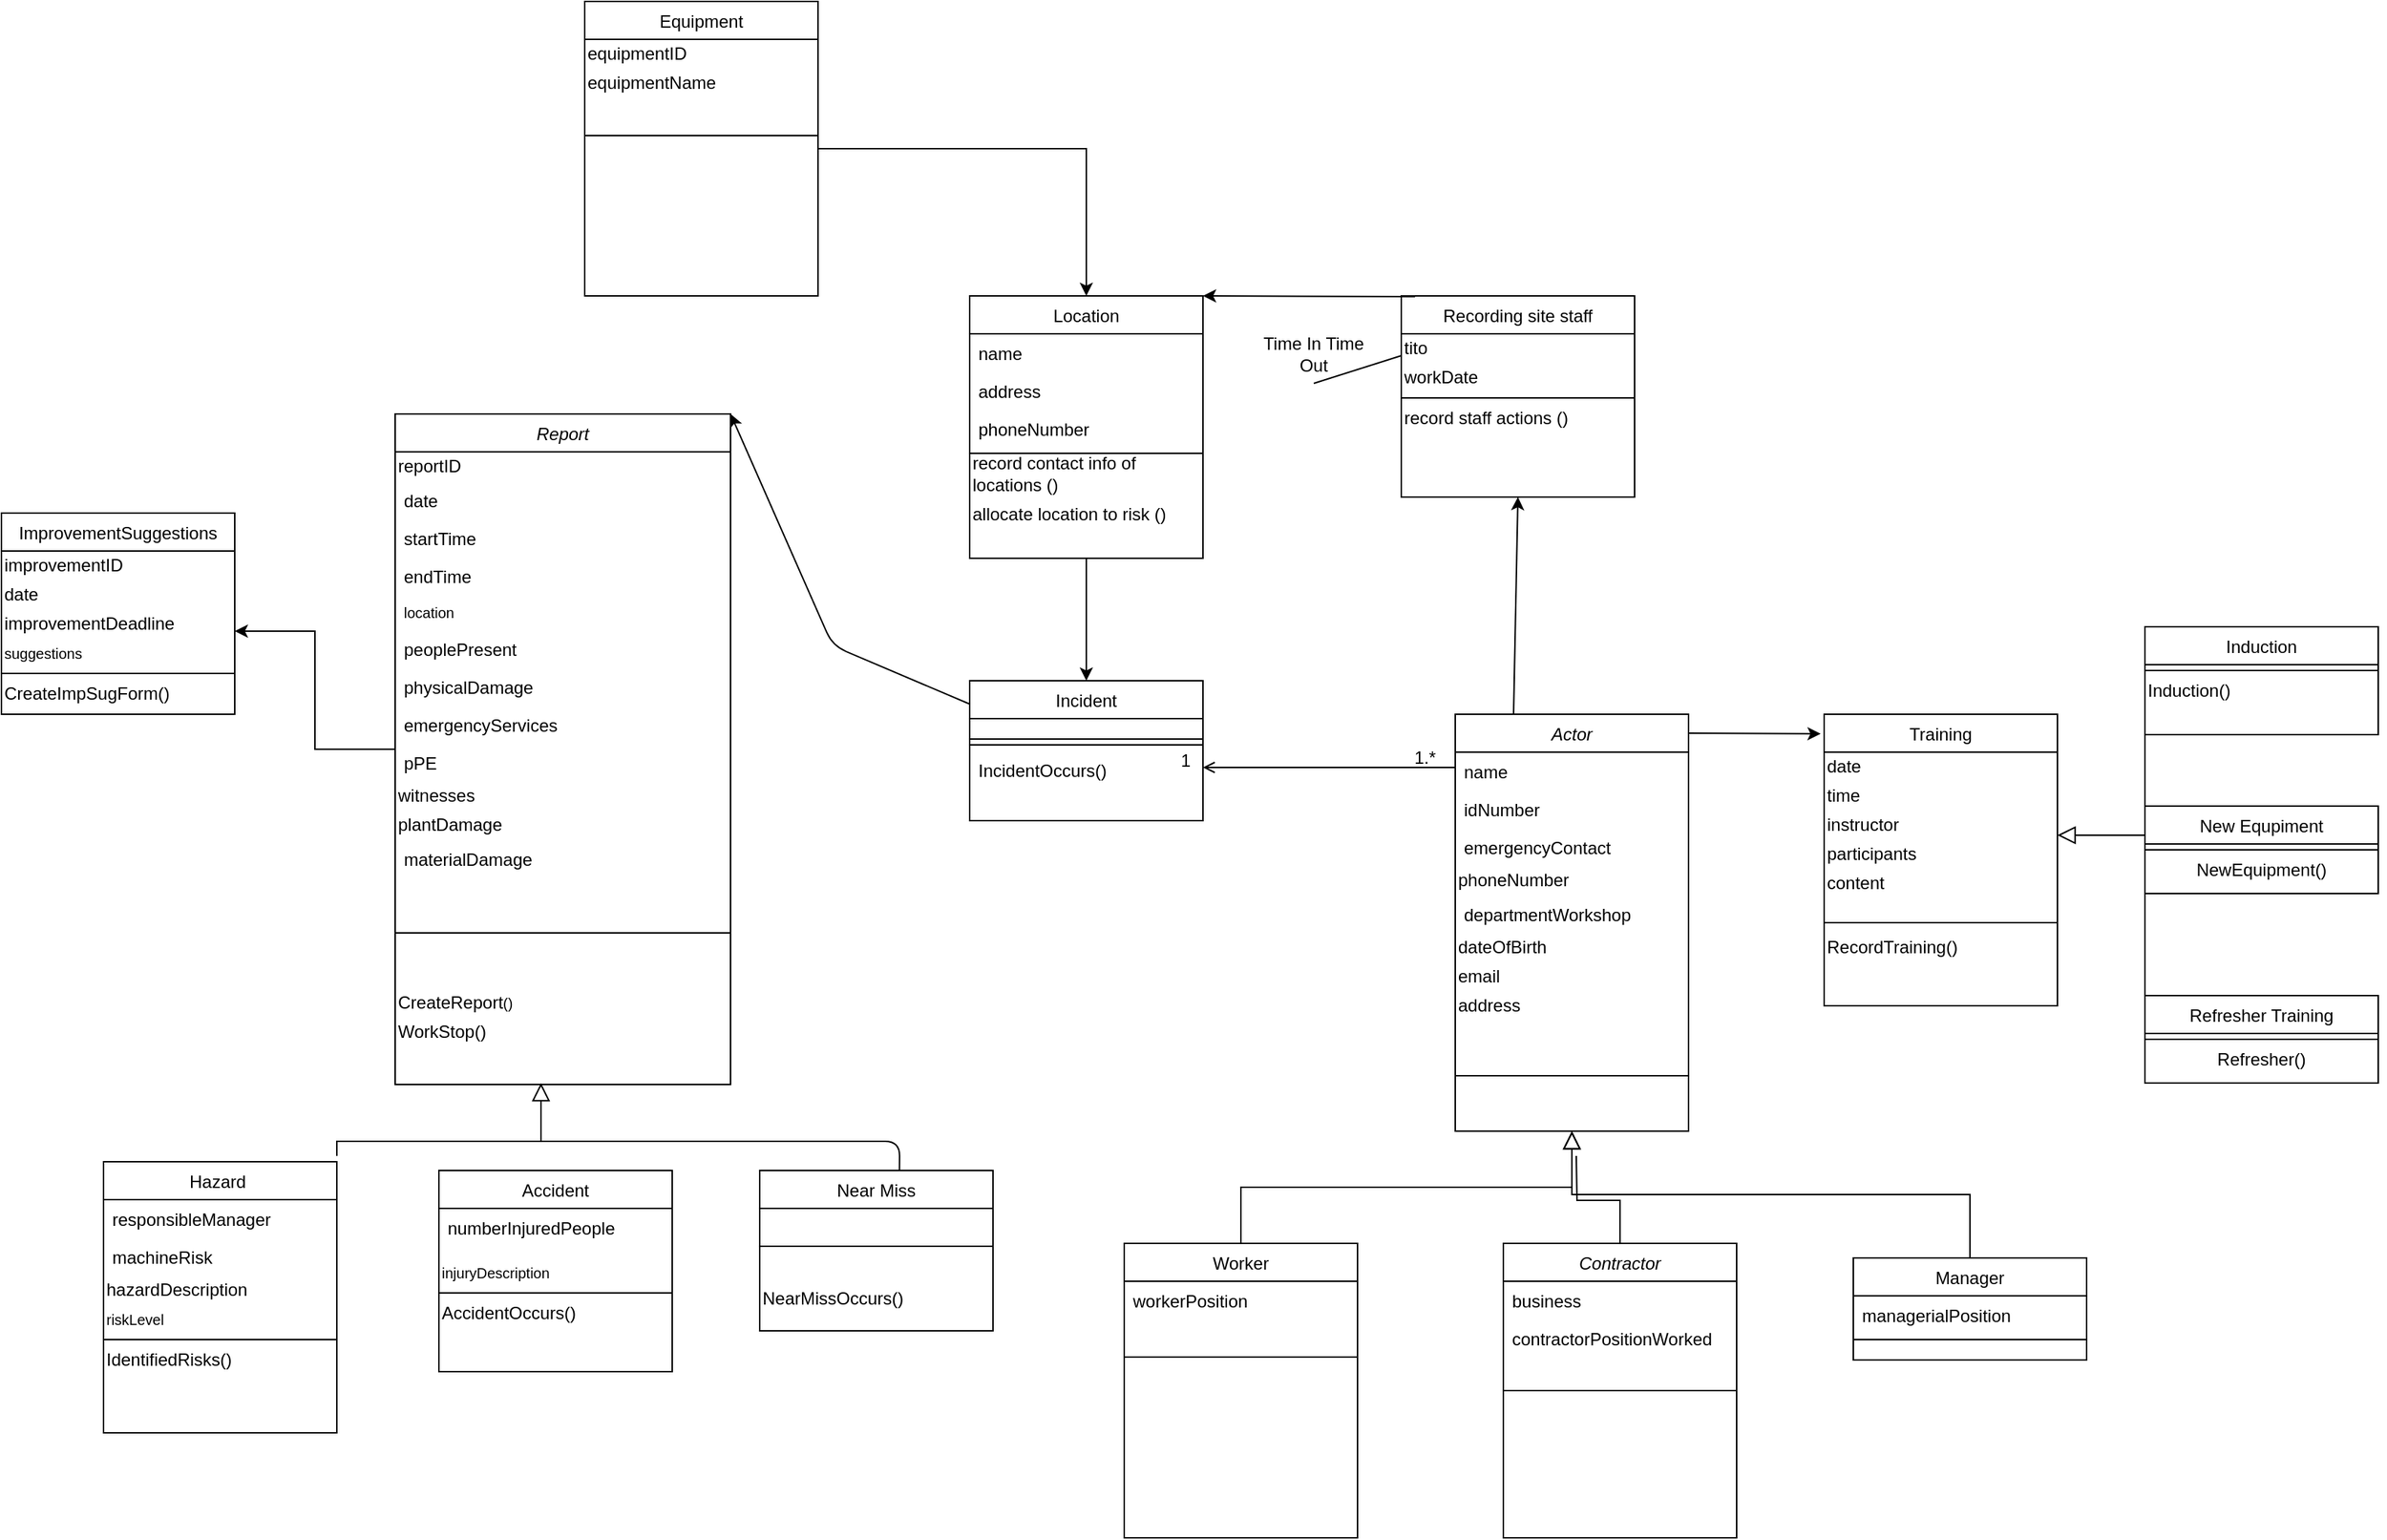 <mxfile version="13.8.8" type="github"><diagram id="C5RBs43oDa-KdzZeNtuy" name="Page-1"><mxGraphModel dx="2500" dy="2100" grid="1" gridSize="10" guides="1" tooltips="1" connect="1" arrows="1" fold="1" page="1" pageScale="1" pageWidth="827" pageHeight="1169" math="0" shadow="0"><root><mxCell id="WIyWlLk6GJQsqaUBKTNV-0"/><mxCell id="WIyWlLk6GJQsqaUBKTNV-1" parent="WIyWlLk6GJQsqaUBKTNV-0"/><mxCell id="zkfFHV4jXpPFQw0GAbJ--0" value="Actor" style="swimlane;fontStyle=2;align=center;verticalAlign=top;childLayout=stackLayout;horizontal=1;startSize=26;horizontalStack=0;resizeParent=1;resizeLast=0;collapsible=1;marginBottom=0;rounded=0;shadow=0;strokeWidth=1;" parent="WIyWlLk6GJQsqaUBKTNV-1" vertex="1"><mxGeometry x="667" y="-13" width="160" height="286" as="geometry"><mxRectangle x="230" y="140" width="160" height="26" as="alternateBounds"/></mxGeometry></mxCell><mxCell id="zkfFHV4jXpPFQw0GAbJ--1" value="name" style="text;align=left;verticalAlign=top;spacingLeft=4;spacingRight=4;overflow=hidden;rotatable=0;points=[[0,0.5],[1,0.5]];portConstraint=eastwest;" parent="zkfFHV4jXpPFQw0GAbJ--0" vertex="1"><mxGeometry y="26" width="160" height="26" as="geometry"/></mxCell><mxCell id="zkfFHV4jXpPFQw0GAbJ--2" value="idNumber" style="text;align=left;verticalAlign=top;spacingLeft=4;spacingRight=4;overflow=hidden;rotatable=0;points=[[0,0.5],[1,0.5]];portConstraint=eastwest;rounded=0;shadow=0;html=0;" parent="zkfFHV4jXpPFQw0GAbJ--0" vertex="1"><mxGeometry y="52" width="160" height="26" as="geometry"/></mxCell><mxCell id="zkfFHV4jXpPFQw0GAbJ--3" value="emergencyContact" style="text;align=left;verticalAlign=top;spacingLeft=4;spacingRight=4;overflow=hidden;rotatable=0;points=[[0,0.5],[1,0.5]];portConstraint=eastwest;rounded=0;shadow=0;html=0;" parent="zkfFHV4jXpPFQw0GAbJ--0" vertex="1"><mxGeometry y="78" width="160" height="26" as="geometry"/></mxCell><mxCell id="o4BtGCbb1dkf0vjkmayg-10" value="phoneNumber" style="text;html=1;strokeColor=none;fillColor=none;align=left;verticalAlign=middle;whiteSpace=wrap;rounded=0;" parent="zkfFHV4jXpPFQw0GAbJ--0" vertex="1"><mxGeometry y="104" width="160" height="20" as="geometry"/></mxCell><mxCell id="zkfFHV4jXpPFQw0GAbJ--8" value="departmentWorkshop" style="text;align=left;verticalAlign=top;spacingLeft=4;spacingRight=4;overflow=hidden;rotatable=0;points=[[0,0.5],[1,0.5]];portConstraint=eastwest;rounded=0;shadow=0;html=0;" parent="zkfFHV4jXpPFQw0GAbJ--0" vertex="1"><mxGeometry y="124" width="160" height="26" as="geometry"/></mxCell><mxCell id="Xv4rEWT_aIQKNeVvX3Yv-114" value="dateOfBirth" style="text;html=1;strokeColor=none;fillColor=none;align=left;verticalAlign=middle;whiteSpace=wrap;rounded=0;fontSize=12;" parent="zkfFHV4jXpPFQw0GAbJ--0" vertex="1"><mxGeometry y="150" width="160" height="20" as="geometry"/></mxCell><mxCell id="Xv4rEWT_aIQKNeVvX3Yv-115" value="email" style="text;html=1;strokeColor=none;fillColor=none;align=left;verticalAlign=middle;whiteSpace=wrap;rounded=0;fontSize=12;" parent="zkfFHV4jXpPFQw0GAbJ--0" vertex="1"><mxGeometry y="170" width="160" height="20" as="geometry"/></mxCell><mxCell id="Xv4rEWT_aIQKNeVvX3Yv-116" value="address" style="text;html=1;strokeColor=none;fillColor=none;align=left;verticalAlign=middle;whiteSpace=wrap;rounded=0;fontSize=12;" parent="zkfFHV4jXpPFQw0GAbJ--0" vertex="1"><mxGeometry y="190" width="160" height="20" as="geometry"/></mxCell><mxCell id="zkfFHV4jXpPFQw0GAbJ--4" value="" style="line;html=1;strokeWidth=1;align=left;verticalAlign=middle;spacingTop=-1;spacingLeft=3;spacingRight=3;rotatable=0;labelPosition=right;points=[];portConstraint=eastwest;" parent="zkfFHV4jXpPFQw0GAbJ--0" vertex="1"><mxGeometry y="210" width="160" height="76" as="geometry"/></mxCell><mxCell id="zkfFHV4jXpPFQw0GAbJ--12" value="" style="endArrow=block;endSize=10;endFill=0;shadow=0;strokeWidth=1;rounded=0;edgeStyle=elbowEdgeStyle;elbow=vertical;" parent="WIyWlLk6GJQsqaUBKTNV-1" source="zkfFHV4jXpPFQw0GAbJ--6" target="zkfFHV4jXpPFQw0GAbJ--0" edge="1"><mxGeometry width="160" relative="1" as="geometry"><mxPoint x="200" y="203" as="sourcePoint"/><mxPoint x="200" y="203" as="targetPoint"/></mxGeometry></mxCell><mxCell id="zkfFHV4jXpPFQw0GAbJ--13" value="Manager" style="swimlane;fontStyle=0;align=center;verticalAlign=top;childLayout=stackLayout;horizontal=1;startSize=26;horizontalStack=0;resizeParent=1;resizeLast=0;collapsible=1;marginBottom=0;rounded=0;shadow=0;strokeWidth=1;" parent="WIyWlLk6GJQsqaUBKTNV-1" vertex="1"><mxGeometry x="940" y="360" width="160" height="70" as="geometry"><mxRectangle x="340" y="380" width="170" height="26" as="alternateBounds"/></mxGeometry></mxCell><mxCell id="zkfFHV4jXpPFQw0GAbJ--14" value="managerialPosition" style="text;align=left;verticalAlign=top;spacingLeft=4;spacingRight=4;overflow=hidden;rotatable=0;points=[[0,0.5],[1,0.5]];portConstraint=eastwest;" parent="zkfFHV4jXpPFQw0GAbJ--13" vertex="1"><mxGeometry y="26" width="160" height="26" as="geometry"/></mxCell><mxCell id="zkfFHV4jXpPFQw0GAbJ--15" value="" style="line;html=1;strokeWidth=1;align=left;verticalAlign=middle;spacingTop=-1;spacingLeft=3;spacingRight=3;rotatable=0;labelPosition=right;points=[];portConstraint=eastwest;" parent="zkfFHV4jXpPFQw0GAbJ--13" vertex="1"><mxGeometry y="52" width="160" height="8" as="geometry"/></mxCell><mxCell id="zkfFHV4jXpPFQw0GAbJ--16" value="" style="endArrow=block;endSize=10;endFill=0;shadow=0;strokeWidth=1;rounded=0;edgeStyle=elbowEdgeStyle;elbow=vertical;" parent="WIyWlLk6GJQsqaUBKTNV-1" source="zkfFHV4jXpPFQw0GAbJ--13" target="zkfFHV4jXpPFQw0GAbJ--0" edge="1"><mxGeometry width="160" relative="1" as="geometry"><mxPoint x="210" y="373" as="sourcePoint"/><mxPoint x="310" y="271" as="targetPoint"/></mxGeometry></mxCell><mxCell id="zkfFHV4jXpPFQw0GAbJ--26" value="" style="endArrow=open;shadow=0;strokeWidth=1;rounded=0;endFill=1;edgeStyle=elbowEdgeStyle;elbow=vertical;" parent="WIyWlLk6GJQsqaUBKTNV-1" source="zkfFHV4jXpPFQw0GAbJ--0" target="zkfFHV4jXpPFQw0GAbJ--17" edge="1"><mxGeometry x="0.5" y="41" relative="1" as="geometry"><mxPoint x="380" y="192" as="sourcePoint"/><mxPoint x="540" y="192" as="targetPoint"/><mxPoint x="-40" y="32" as="offset"/></mxGeometry></mxCell><mxCell id="zkfFHV4jXpPFQw0GAbJ--27" value="1.*" style="resizable=0;align=left;verticalAlign=bottom;labelBackgroundColor=none;fontSize=12;" parent="zkfFHV4jXpPFQw0GAbJ--26" connectable="0" vertex="1"><mxGeometry x="-1" relative="1" as="geometry"><mxPoint x="-30" y="2" as="offset"/></mxGeometry></mxCell><mxCell id="zkfFHV4jXpPFQw0GAbJ--28" value="1" style="resizable=0;align=right;verticalAlign=bottom;labelBackgroundColor=none;fontSize=12;" parent="zkfFHV4jXpPFQw0GAbJ--26" connectable="0" vertex="1"><mxGeometry x="1" relative="1" as="geometry"><mxPoint x="-7" y="4" as="offset"/></mxGeometry></mxCell><mxCell id="o4BtGCbb1dkf0vjkmayg-7" style="edgeStyle=orthogonalEdgeStyle;rounded=0;orthogonalLoop=1;jettySize=auto;html=1;endArrow=none;endFill=0;" parent="WIyWlLk6GJQsqaUBKTNV-1" source="o4BtGCbb1dkf0vjkmayg-0" edge="1"><mxGeometry relative="1" as="geometry"><mxPoint x="750" y="290" as="targetPoint"/></mxGeometry></mxCell><mxCell id="o4BtGCbb1dkf0vjkmayg-0" value="Contractor" style="swimlane;fontStyle=2;align=center;verticalAlign=top;childLayout=stackLayout;horizontal=1;startSize=26;horizontalStack=0;resizeParent=1;resizeLast=0;collapsible=1;marginBottom=0;rounded=0;shadow=0;strokeWidth=1;" parent="WIyWlLk6GJQsqaUBKTNV-1" vertex="1"><mxGeometry x="700" y="350" width="160" height="202" as="geometry"><mxRectangle x="230" y="140" width="160" height="26" as="alternateBounds"/></mxGeometry></mxCell><mxCell id="o4BtGCbb1dkf0vjkmayg-3" value="business" style="text;align=left;verticalAlign=top;spacingLeft=4;spacingRight=4;overflow=hidden;rotatable=0;points=[[0,0.5],[1,0.5]];portConstraint=eastwest;rounded=0;shadow=0;html=0;" parent="o4BtGCbb1dkf0vjkmayg-0" vertex="1"><mxGeometry y="26" width="160" height="26" as="geometry"/></mxCell><mxCell id="o4BtGCbb1dkf0vjkmayg-9" value="contractorPositionWorked" style="text;align=left;verticalAlign=top;spacingLeft=4;spacingRight=4;overflow=hidden;rotatable=0;points=[[0,0.5],[1,0.5]];portConstraint=eastwest;rounded=0;shadow=0;html=0;" parent="o4BtGCbb1dkf0vjkmayg-0" vertex="1"><mxGeometry y="52" width="160" height="26" as="geometry"/></mxCell><mxCell id="o4BtGCbb1dkf0vjkmayg-4" value="" style="line;html=1;strokeWidth=1;align=left;verticalAlign=middle;spacingTop=-1;spacingLeft=3;spacingRight=3;rotatable=0;labelPosition=right;points=[];portConstraint=eastwest;" parent="o4BtGCbb1dkf0vjkmayg-0" vertex="1"><mxGeometry y="78" width="160" height="46" as="geometry"/></mxCell><mxCell id="zkfFHV4jXpPFQw0GAbJ--17" value="Incident" style="swimlane;fontStyle=0;align=center;verticalAlign=top;childLayout=stackLayout;horizontal=1;startSize=26;horizontalStack=0;resizeParent=1;resizeLast=0;collapsible=1;marginBottom=0;rounded=0;shadow=0;strokeWidth=1;" parent="WIyWlLk6GJQsqaUBKTNV-1" vertex="1"><mxGeometry x="334" y="-36" width="160" height="96" as="geometry"><mxRectangle x="550" y="140" width="160" height="26" as="alternateBounds"/></mxGeometry></mxCell><mxCell id="Xv4rEWT_aIQKNeVvX3Yv-99" value="" style="rounded=0;whiteSpace=wrap;html=1;fontSize=10;align=left;" parent="zkfFHV4jXpPFQw0GAbJ--17" vertex="1"><mxGeometry y="26" width="160" height="14" as="geometry"/></mxCell><mxCell id="zkfFHV4jXpPFQw0GAbJ--23" value="" style="line;html=1;strokeWidth=1;align=left;verticalAlign=middle;spacingTop=-1;spacingLeft=3;spacingRight=3;rotatable=0;labelPosition=right;points=[];portConstraint=eastwest;" parent="zkfFHV4jXpPFQw0GAbJ--17" vertex="1"><mxGeometry y="40" width="160" height="8" as="geometry"/></mxCell><mxCell id="zkfFHV4jXpPFQw0GAbJ--24" value="IncidentOccurs()" style="text;align=left;verticalAlign=top;spacingLeft=4;spacingRight=4;overflow=hidden;rotatable=0;points=[[0,0.5],[1,0.5]];portConstraint=eastwest;" parent="zkfFHV4jXpPFQw0GAbJ--17" vertex="1"><mxGeometry y="48" width="160" height="26" as="geometry"/></mxCell><mxCell id="zkfFHV4jXpPFQw0GAbJ--6" value="Worker" style="swimlane;fontStyle=0;align=center;verticalAlign=top;childLayout=stackLayout;horizontal=1;startSize=26;horizontalStack=0;resizeParent=1;resizeLast=0;collapsible=1;marginBottom=0;rounded=0;shadow=0;strokeWidth=1;" parent="WIyWlLk6GJQsqaUBKTNV-1" vertex="1"><mxGeometry x="440" y="350" width="160" height="202" as="geometry"><mxRectangle x="130" y="380" width="160" height="26" as="alternateBounds"/></mxGeometry></mxCell><mxCell id="zkfFHV4jXpPFQw0GAbJ--7" value="workerPosition" style="text;align=left;verticalAlign=top;spacingLeft=4;spacingRight=4;overflow=hidden;rotatable=0;points=[[0,0.5],[1,0.5]];portConstraint=eastwest;" parent="zkfFHV4jXpPFQw0GAbJ--6" vertex="1"><mxGeometry y="26" width="160" height="26" as="geometry"/></mxCell><mxCell id="zkfFHV4jXpPFQw0GAbJ--9" value="" style="line;html=1;strokeWidth=1;align=left;verticalAlign=middle;spacingTop=-1;spacingLeft=3;spacingRight=3;rotatable=0;labelPosition=right;points=[];portConstraint=eastwest;" parent="zkfFHV4jXpPFQw0GAbJ--6" vertex="1"><mxGeometry y="52" width="160" height="52" as="geometry"/></mxCell><mxCell id="Xv4rEWT_aIQKNeVvX3Yv-111" style="edgeStyle=orthogonalEdgeStyle;rounded=0;orthogonalLoop=1;jettySize=auto;html=1;entryX=1;entryY=0.75;entryDx=0;entryDy=0;startArrow=none;startFill=0;endArrow=classic;endFill=1;fontSize=12;" parent="WIyWlLk6GJQsqaUBKTNV-1" source="RH5T_HtjIXw-kFlEpQSE-16" target="Xv4rEWT_aIQKNeVvX3Yv-104" edge="1"><mxGeometry relative="1" as="geometry"/></mxCell><mxCell id="RH5T_HtjIXw-kFlEpQSE-16" value="Report" style="swimlane;fontStyle=2;align=center;verticalAlign=top;childLayout=stackLayout;horizontal=1;startSize=26;horizontalStack=0;resizeParent=1;resizeLast=0;collapsible=1;marginBottom=0;rounded=0;shadow=0;strokeWidth=1;" parent="WIyWlLk6GJQsqaUBKTNV-1" vertex="1"><mxGeometry x="-60" y="-219" width="230" height="460" as="geometry"><mxRectangle x="230" y="140" width="160" height="26" as="alternateBounds"/></mxGeometry></mxCell><mxCell id="Xv4rEWT_aIQKNeVvX3Yv-87" value="&lt;font style=&quot;font-size: 12px&quot;&gt;reportID&lt;/font&gt;" style="text;html=1;strokeColor=none;fillColor=none;align=left;verticalAlign=middle;whiteSpace=wrap;rounded=0;fontSize=10;" parent="RH5T_HtjIXw-kFlEpQSE-16" vertex="1"><mxGeometry y="26" width="230" height="20" as="geometry"/></mxCell><mxCell id="zkfFHV4jXpPFQw0GAbJ--20" value="date" style="text;align=left;verticalAlign=top;spacingLeft=4;spacingRight=4;overflow=hidden;rotatable=0;points=[[0,0.5],[1,0.5]];portConstraint=eastwest;rounded=0;shadow=0;html=0;" parent="RH5T_HtjIXw-kFlEpQSE-16" vertex="1"><mxGeometry y="46" width="230" height="26" as="geometry"/></mxCell><mxCell id="zkfFHV4jXpPFQw0GAbJ--18" value="startTime" style="text;align=left;verticalAlign=top;spacingLeft=4;spacingRight=4;overflow=hidden;rotatable=0;points=[[0,0.5],[1,0.5]];portConstraint=eastwest;" parent="RH5T_HtjIXw-kFlEpQSE-16" vertex="1"><mxGeometry y="72" width="230" height="26" as="geometry"/></mxCell><mxCell id="zkfFHV4jXpPFQw0GAbJ--19" value="endTime" style="text;align=left;verticalAlign=top;spacingLeft=4;spacingRight=4;overflow=hidden;rotatable=0;points=[[0,0.5],[1,0.5]];portConstraint=eastwest;rounded=0;shadow=0;html=0;" parent="RH5T_HtjIXw-kFlEpQSE-16" vertex="1"><mxGeometry y="98" width="230" height="26" as="geometry"/></mxCell><mxCell id="RH5T_HtjIXw-kFlEpQSE-17" value="location&#xA;&#xA;" style="text;align=left;verticalAlign=top;spacingLeft=4;spacingRight=4;overflow=hidden;rotatable=0;points=[[0,0.5],[1,0.5]];portConstraint=eastwest;fontSize=10;" parent="RH5T_HtjIXw-kFlEpQSE-16" vertex="1"><mxGeometry y="124" width="230" height="24" as="geometry"/></mxCell><mxCell id="RH5T_HtjIXw-kFlEpQSE-26" value="peoplePresent&#xA;" style="text;align=left;verticalAlign=top;spacingLeft=4;spacingRight=4;overflow=hidden;rotatable=0;points=[[0,0.5],[1,0.5]];portConstraint=eastwest;rounded=0;shadow=0;html=0;" parent="RH5T_HtjIXw-kFlEpQSE-16" vertex="1"><mxGeometry y="148" width="230" height="26" as="geometry"/></mxCell><mxCell id="RH5T_HtjIXw-kFlEpQSE-44" value="physicalDamage" style="text;align=left;verticalAlign=top;spacingLeft=4;spacingRight=4;overflow=hidden;rotatable=0;points=[[0,0.5],[1,0.5]];portConstraint=eastwest;rounded=0;shadow=0;html=0;" parent="RH5T_HtjIXw-kFlEpQSE-16" vertex="1"><mxGeometry y="174" width="230" height="26" as="geometry"/></mxCell><mxCell id="zkfFHV4jXpPFQw0GAbJ--21" value="emergencyServices" style="text;align=left;verticalAlign=top;spacingLeft=4;spacingRight=4;overflow=hidden;rotatable=0;points=[[0,0.5],[1,0.5]];portConstraint=eastwest;rounded=0;shadow=0;html=0;" parent="RH5T_HtjIXw-kFlEpQSE-16" vertex="1"><mxGeometry y="200" width="230" height="26" as="geometry"/></mxCell><mxCell id="RH5T_HtjIXw-kFlEpQSE-27" value="pPE" style="text;align=left;verticalAlign=top;spacingLeft=4;spacingRight=4;overflow=hidden;rotatable=0;points=[[0,0.5],[1,0.5]];portConstraint=eastwest;rounded=0;shadow=0;html=0;" parent="RH5T_HtjIXw-kFlEpQSE-16" vertex="1"><mxGeometry y="226" width="230" height="26" as="geometry"/></mxCell><mxCell id="Xv4rEWT_aIQKNeVvX3Yv-101" value="&lt;font style=&quot;font-size: 12px&quot;&gt;witnesses&lt;/font&gt;" style="text;html=1;strokeColor=none;fillColor=none;align=left;verticalAlign=middle;whiteSpace=wrap;rounded=0;fontSize=10;" parent="RH5T_HtjIXw-kFlEpQSE-16" vertex="1"><mxGeometry y="252" width="230" height="20" as="geometry"/></mxCell><mxCell id="Xv4rEWT_aIQKNeVvX3Yv-109" value="&lt;font style=&quot;font-size: 12px&quot;&gt;plantDamage&lt;/font&gt;" style="text;html=1;strokeColor=none;fillColor=none;align=left;verticalAlign=middle;whiteSpace=wrap;rounded=0;fontSize=10;" parent="RH5T_HtjIXw-kFlEpQSE-16" vertex="1"><mxGeometry y="272" width="230" height="20" as="geometry"/></mxCell><mxCell id="RH5T_HtjIXw-kFlEpQSE-45" value="materialDamage" style="text;align=left;verticalAlign=top;spacingLeft=4;spacingRight=4;overflow=hidden;rotatable=0;points=[[0,0.5],[1,0.5]];portConstraint=eastwest;rounded=0;shadow=0;html=0;" parent="RH5T_HtjIXw-kFlEpQSE-16" vertex="1"><mxGeometry y="292" width="230" height="26" as="geometry"/></mxCell><mxCell id="RH5T_HtjIXw-kFlEpQSE-23" value="" style="line;html=1;strokeWidth=1;align=left;verticalAlign=middle;spacingTop=-1;spacingLeft=3;spacingRight=3;rotatable=0;labelPosition=right;points=[];portConstraint=eastwest;" parent="RH5T_HtjIXw-kFlEpQSE-16" vertex="1"><mxGeometry y="318" width="230" height="76" as="geometry"/></mxCell><mxCell id="Xv4rEWT_aIQKNeVvX3Yv-88" value="&lt;font style=&quot;font-size: 12px&quot;&gt;CreateReport&lt;/font&gt;()" style="text;html=1;align=left;verticalAlign=middle;resizable=0;points=[];autosize=1;fontSize=10;" parent="RH5T_HtjIXw-kFlEpQSE-16" vertex="1"><mxGeometry y="394" width="230" height="20" as="geometry"/></mxCell><mxCell id="Xv4rEWT_aIQKNeVvX3Yv-110" value="WorkStop()" style="text;html=1;strokeColor=none;fillColor=none;align=left;verticalAlign=middle;whiteSpace=wrap;rounded=0;fontSize=12;" parent="RH5T_HtjIXw-kFlEpQSE-16" vertex="1"><mxGeometry y="414" width="230" height="20" as="geometry"/></mxCell><mxCell id="Xv4rEWT_aIQKNeVvX3Yv-9" value="Hazard " style="swimlane;fontStyle=0;align=center;verticalAlign=top;childLayout=stackLayout;horizontal=1;startSize=26;horizontalStack=0;resizeParent=1;resizeLast=0;collapsible=1;marginBottom=0;rounded=0;shadow=0;strokeWidth=1;" parent="WIyWlLk6GJQsqaUBKTNV-1" vertex="1"><mxGeometry x="-260" y="294" width="160" height="186" as="geometry"><mxRectangle x="130" y="380" width="160" height="26" as="alternateBounds"/></mxGeometry></mxCell><mxCell id="RH5T_HtjIXw-kFlEpQSE-41" value="responsibleManager" style="text;align=left;verticalAlign=top;spacingLeft=4;spacingRight=4;overflow=hidden;rotatable=0;points=[[0,0.5],[1,0.5]];portConstraint=eastwest;rounded=0;shadow=0;html=0;" parent="Xv4rEWT_aIQKNeVvX3Yv-9" vertex="1"><mxGeometry y="26" width="160" height="26" as="geometry"/></mxCell><mxCell id="RH5T_HtjIXw-kFlEpQSE-42" value="machineRisk" style="text;align=left;verticalAlign=top;spacingLeft=4;spacingRight=4;overflow=hidden;rotatable=0;points=[[0,0.5],[1,0.5]];portConstraint=eastwest;rounded=0;shadow=0;html=0;" parent="Xv4rEWT_aIQKNeVvX3Yv-9" vertex="1"><mxGeometry y="52" width="160" height="26" as="geometry"/></mxCell><mxCell id="Xv4rEWT_aIQKNeVvX3Yv-11" value="hazardDescription" style="text;html=1;strokeColor=none;fillColor=none;align=left;verticalAlign=middle;whiteSpace=wrap;rounded=0;" parent="Xv4rEWT_aIQKNeVvX3Yv-9" vertex="1"><mxGeometry y="78" width="160" height="20" as="geometry"/></mxCell><mxCell id="Xv4rEWT_aIQKNeVvX3Yv-96" value="riskLevel" style="text;html=1;strokeColor=none;fillColor=none;align=left;verticalAlign=middle;whiteSpace=wrap;rounded=0;fontSize=10;" parent="Xv4rEWT_aIQKNeVvX3Yv-9" vertex="1"><mxGeometry y="98" width="160" height="20" as="geometry"/></mxCell><mxCell id="Xv4rEWT_aIQKNeVvX3Yv-12" value="" style="line;html=1;strokeWidth=1;align=left;verticalAlign=middle;spacingTop=-1;spacingLeft=3;spacingRight=3;rotatable=0;labelPosition=right;points=[];portConstraint=eastwest;" parent="Xv4rEWT_aIQKNeVvX3Yv-9" vertex="1"><mxGeometry y="118" width="160" height="8" as="geometry"/></mxCell><mxCell id="Xv4rEWT_aIQKNeVvX3Yv-13" value="IdentifiedRisks()" style="text;html=1;strokeColor=none;fillColor=none;align=left;verticalAlign=middle;whiteSpace=wrap;rounded=0;" parent="Xv4rEWT_aIQKNeVvX3Yv-9" vertex="1"><mxGeometry y="126" width="160" height="20" as="geometry"/></mxCell><mxCell id="Xv4rEWT_aIQKNeVvX3Yv-15" value="Location" style="swimlane;fontStyle=0;align=center;verticalAlign=top;childLayout=stackLayout;horizontal=1;startSize=26;horizontalStack=0;resizeParent=1;resizeLast=0;collapsible=1;marginBottom=0;rounded=0;shadow=0;strokeWidth=1;" parent="WIyWlLk6GJQsqaUBKTNV-1" vertex="1"><mxGeometry x="334" y="-300" width="160" height="180" as="geometry"><mxRectangle x="230" y="140" width="160" height="26" as="alternateBounds"/></mxGeometry></mxCell><mxCell id="Xv4rEWT_aIQKNeVvX3Yv-16" value="name" style="text;align=left;verticalAlign=top;spacingLeft=4;spacingRight=4;overflow=hidden;rotatable=0;points=[[0,0.5],[1,0.5]];portConstraint=eastwest;" parent="Xv4rEWT_aIQKNeVvX3Yv-15" vertex="1"><mxGeometry y="26" width="160" height="26" as="geometry"/></mxCell><mxCell id="Xv4rEWT_aIQKNeVvX3Yv-17" value="address" style="text;align=left;verticalAlign=top;spacingLeft=4;spacingRight=4;overflow=hidden;rotatable=0;points=[[0,0.5],[1,0.5]];portConstraint=eastwest;rounded=0;shadow=0;html=0;" parent="Xv4rEWT_aIQKNeVvX3Yv-15" vertex="1"><mxGeometry y="52" width="160" height="26" as="geometry"/></mxCell><mxCell id="Xv4rEWT_aIQKNeVvX3Yv-18" value="phoneNumber" style="text;align=left;verticalAlign=top;spacingLeft=4;spacingRight=4;overflow=hidden;rotatable=0;points=[[0,0.5],[1,0.5]];portConstraint=eastwest;rounded=0;shadow=0;html=0;" parent="Xv4rEWT_aIQKNeVvX3Yv-15" vertex="1"><mxGeometry y="78" width="160" height="26" as="geometry"/></mxCell><mxCell id="Xv4rEWT_aIQKNeVvX3Yv-19" value="" style="line;html=1;strokeWidth=1;align=left;verticalAlign=middle;spacingTop=-1;spacingLeft=3;spacingRight=3;rotatable=0;labelPosition=right;points=[];portConstraint=eastwest;" parent="Xv4rEWT_aIQKNeVvX3Yv-15" vertex="1"><mxGeometry y="104" width="160" height="8" as="geometry"/></mxCell><mxCell id="Xv4rEWT_aIQKNeVvX3Yv-20" value="record contact info of locations ()" style="text;html=1;strokeColor=none;fillColor=none;align=left;verticalAlign=middle;whiteSpace=wrap;rounded=0;" parent="Xv4rEWT_aIQKNeVvX3Yv-15" vertex="1"><mxGeometry y="112" width="160" height="20" as="geometry"/></mxCell><mxCell id="Xv4rEWT_aIQKNeVvX3Yv-21" value="&lt;br&gt;allocate location to risk ()" style="text;html=1;strokeColor=none;fillColor=none;align=left;verticalAlign=middle;whiteSpace=wrap;rounded=0;" parent="Xv4rEWT_aIQKNeVvX3Yv-15" vertex="1"><mxGeometry y="132" width="160" height="20" as="geometry"/></mxCell><mxCell id="Xv4rEWT_aIQKNeVvX3Yv-22" value="Induction" style="swimlane;fontStyle=0;align=center;verticalAlign=top;childLayout=stackLayout;horizontal=1;startSize=26;horizontalStack=0;resizeParent=1;resizeLast=0;collapsible=1;marginBottom=0;rounded=0;shadow=0;strokeWidth=1;" parent="WIyWlLk6GJQsqaUBKTNV-1" vertex="1"><mxGeometry x="1140" y="-73" width="160" height="74" as="geometry"><mxRectangle x="130" y="380" width="160" height="26" as="alternateBounds"/></mxGeometry></mxCell><mxCell id="Xv4rEWT_aIQKNeVvX3Yv-24" value="&lt;br&gt;" style="line;html=1;strokeWidth=1;align=left;verticalAlign=middle;spacingTop=-1;spacingLeft=3;spacingRight=3;rotatable=0;labelPosition=right;points=[];portConstraint=eastwest;" parent="Xv4rEWT_aIQKNeVvX3Yv-22" vertex="1"><mxGeometry y="26" width="160" height="8" as="geometry"/></mxCell><mxCell id="Xv4rEWT_aIQKNeVvX3Yv-23" value="Induction()" style="text;html=1;strokeColor=none;fillColor=none;align=left;verticalAlign=middle;whiteSpace=wrap;rounded=0;" parent="Xv4rEWT_aIQKNeVvX3Yv-22" vertex="1"><mxGeometry y="34" width="160" height="20" as="geometry"/></mxCell><mxCell id="Xv4rEWT_aIQKNeVvX3Yv-25" value="New Equpiment" style="swimlane;fontStyle=0;align=center;verticalAlign=top;childLayout=stackLayout;horizontal=1;startSize=26;horizontalStack=0;resizeParent=1;resizeLast=0;collapsible=1;marginBottom=0;rounded=0;shadow=0;strokeWidth=1;" parent="WIyWlLk6GJQsqaUBKTNV-1" vertex="1"><mxGeometry x="1140" y="50" width="160" height="60" as="geometry"><mxRectangle x="130" y="380" width="160" height="26" as="alternateBounds"/></mxGeometry></mxCell><mxCell id="Xv4rEWT_aIQKNeVvX3Yv-26" value="&lt;br&gt;" style="line;html=1;strokeWidth=1;align=left;verticalAlign=middle;spacingTop=-1;spacingLeft=3;spacingRight=3;rotatable=0;labelPosition=right;points=[];portConstraint=eastwest;" parent="Xv4rEWT_aIQKNeVvX3Yv-25" vertex="1"><mxGeometry y="26" width="160" height="8" as="geometry"/></mxCell><mxCell id="Xv4rEWT_aIQKNeVvX3Yv-81" value="" style="endArrow=none;html=1;entryX=0;entryY=0;entryDx=0;entryDy=0;exitX=0;exitY=0.25;exitDx=0;exitDy=0;" parent="Xv4rEWT_aIQKNeVvX3Yv-25" edge="1"><mxGeometry width="50" height="50" relative="1" as="geometry"><mxPoint y="50.0" as="sourcePoint"/><mxPoint y="130.0" as="targetPoint"/></mxGeometry></mxCell><mxCell id="PoakzIzALo_zgzZxOoVs-1" value="NewEquipment()" style="text;html=1;strokeColor=none;fillColor=none;align=center;verticalAlign=middle;whiteSpace=wrap;rounded=0;" vertex="1" parent="Xv4rEWT_aIQKNeVvX3Yv-25"><mxGeometry y="34" width="160" height="20" as="geometry"/></mxCell><mxCell id="Xv4rEWT_aIQKNeVvX3Yv-28" value="Refresher Training" style="swimlane;fontStyle=0;align=center;verticalAlign=top;childLayout=stackLayout;horizontal=1;startSize=26;horizontalStack=0;resizeParent=1;resizeLast=0;collapsible=1;marginBottom=0;rounded=0;shadow=0;strokeWidth=1;" parent="WIyWlLk6GJQsqaUBKTNV-1" vertex="1"><mxGeometry x="1140" y="180" width="160" height="60" as="geometry"><mxRectangle x="130" y="380" width="160" height="26" as="alternateBounds"/></mxGeometry></mxCell><mxCell id="Xv4rEWT_aIQKNeVvX3Yv-29" value="&lt;br&gt;" style="line;html=1;strokeWidth=1;align=left;verticalAlign=middle;spacingTop=-1;spacingLeft=3;spacingRight=3;rotatable=0;labelPosition=right;points=[];portConstraint=eastwest;" parent="Xv4rEWT_aIQKNeVvX3Yv-28" vertex="1"><mxGeometry y="26" width="160" height="8" as="geometry"/></mxCell><mxCell id="PoakzIzALo_zgzZxOoVs-2" value="Refresher()" style="text;html=1;strokeColor=none;fillColor=none;align=center;verticalAlign=middle;whiteSpace=wrap;rounded=0;" vertex="1" parent="Xv4rEWT_aIQKNeVvX3Yv-28"><mxGeometry y="34" width="160" height="20" as="geometry"/></mxCell><mxCell id="Xv4rEWT_aIQKNeVvX3Yv-30" value="Training" style="swimlane;fontStyle=0;align=center;verticalAlign=top;childLayout=stackLayout;horizontal=1;startSize=26;horizontalStack=0;resizeParent=1;resizeLast=0;collapsible=1;marginBottom=0;rounded=0;shadow=0;strokeWidth=1;" parent="WIyWlLk6GJQsqaUBKTNV-1" vertex="1"><mxGeometry x="920" y="-13" width="160" height="200" as="geometry"><mxRectangle x="340" y="380" width="170" height="26" as="alternateBounds"/></mxGeometry></mxCell><mxCell id="Xv4rEWT_aIQKNeVvX3Yv-31" value="date" style="text;html=1;strokeColor=none;fillColor=none;align=left;verticalAlign=middle;whiteSpace=wrap;rounded=0;" parent="Xv4rEWT_aIQKNeVvX3Yv-30" vertex="1"><mxGeometry y="26" width="160" height="20" as="geometry"/></mxCell><mxCell id="Xv4rEWT_aIQKNeVvX3Yv-32" value="time" style="text;html=1;strokeColor=none;fillColor=none;align=left;verticalAlign=middle;whiteSpace=wrap;rounded=0;" parent="Xv4rEWT_aIQKNeVvX3Yv-30" vertex="1"><mxGeometry y="46" width="160" height="20" as="geometry"/></mxCell><mxCell id="Xv4rEWT_aIQKNeVvX3Yv-33" value="instructor" style="text;html=1;strokeColor=none;fillColor=none;align=left;verticalAlign=middle;whiteSpace=wrap;rounded=0;" parent="Xv4rEWT_aIQKNeVvX3Yv-30" vertex="1"><mxGeometry y="66" width="160" height="20" as="geometry"/></mxCell><mxCell id="Xv4rEWT_aIQKNeVvX3Yv-34" value="participants" style="text;html=1;strokeColor=none;fillColor=none;align=left;verticalAlign=middle;whiteSpace=wrap;rounded=0;" parent="Xv4rEWT_aIQKNeVvX3Yv-30" vertex="1"><mxGeometry y="86" width="160" height="20" as="geometry"/></mxCell><mxCell id="Xv4rEWT_aIQKNeVvX3Yv-35" value="content" style="text;html=1;strokeColor=none;fillColor=none;align=left;verticalAlign=middle;whiteSpace=wrap;rounded=0;" parent="Xv4rEWT_aIQKNeVvX3Yv-30" vertex="1"><mxGeometry y="106" width="160" height="20" as="geometry"/></mxCell><mxCell id="Xv4rEWT_aIQKNeVvX3Yv-36" value="" style="line;html=1;strokeWidth=1;align=left;verticalAlign=middle;spacingTop=-1;spacingLeft=3;spacingRight=3;rotatable=0;labelPosition=right;points=[];portConstraint=eastwest;" parent="Xv4rEWT_aIQKNeVvX3Yv-30" vertex="1"><mxGeometry y="126" width="160" height="34" as="geometry"/></mxCell><mxCell id="Xv4rEWT_aIQKNeVvX3Yv-37" value="RecordTraining()" style="text;html=1;strokeColor=none;fillColor=none;align=left;verticalAlign=middle;whiteSpace=wrap;rounded=0;" parent="Xv4rEWT_aIQKNeVvX3Yv-30" vertex="1"><mxGeometry y="160" width="160" as="geometry"/></mxCell><mxCell id="Xv4rEWT_aIQKNeVvX3Yv-38" value="Recording site staff" style="swimlane;fontStyle=0;align=center;verticalAlign=top;childLayout=stackLayout;horizontal=1;startSize=26;horizontalStack=0;resizeParent=1;resizeLast=0;collapsible=1;marginBottom=0;rounded=0;shadow=0;strokeWidth=1;" parent="WIyWlLk6GJQsqaUBKTNV-1" vertex="1"><mxGeometry x="630" y="-300" width="160" height="138" as="geometry"><mxRectangle x="130" y="380" width="160" height="26" as="alternateBounds"/></mxGeometry></mxCell><mxCell id="Xv4rEWT_aIQKNeVvX3Yv-40" value="tito" style="text;html=1;strokeColor=none;fillColor=none;align=left;verticalAlign=middle;whiteSpace=wrap;rounded=0;" parent="Xv4rEWT_aIQKNeVvX3Yv-38" vertex="1"><mxGeometry y="26" width="160" height="20" as="geometry"/></mxCell><mxCell id="Xv4rEWT_aIQKNeVvX3Yv-41" value="workDate" style="text;html=1;strokeColor=none;fillColor=none;align=left;verticalAlign=middle;whiteSpace=wrap;rounded=0;" parent="Xv4rEWT_aIQKNeVvX3Yv-38" vertex="1"><mxGeometry y="46" width="160" height="20" as="geometry"/></mxCell><mxCell id="Xv4rEWT_aIQKNeVvX3Yv-42" value="" style="line;html=1;strokeWidth=1;align=left;verticalAlign=middle;spacingTop=-1;spacingLeft=3;spacingRight=3;rotatable=0;labelPosition=right;points=[];portConstraint=eastwest;" parent="Xv4rEWT_aIQKNeVvX3Yv-38" vertex="1"><mxGeometry y="66" width="160" height="8" as="geometry"/></mxCell><mxCell id="Xv4rEWT_aIQKNeVvX3Yv-43" value="record staff actions ()" style="text;html=1;strokeColor=none;fillColor=none;align=left;verticalAlign=middle;whiteSpace=wrap;rounded=0;" parent="Xv4rEWT_aIQKNeVvX3Yv-38" vertex="1"><mxGeometry y="74" width="160" height="20" as="geometry"/></mxCell><mxCell id="Xv4rEWT_aIQKNeVvX3Yv-44" value="" style="endArrow=block;endSize=10;endFill=0;shadow=0;strokeWidth=1;rounded=0;edgeStyle=elbowEdgeStyle;elbow=vertical;exitX=0;exitY=0.5;exitDx=0;exitDy=0;" parent="WIyWlLk6GJQsqaUBKTNV-1" source="Xv4rEWT_aIQKNeVvX3Yv-22" edge="1"><mxGeometry width="160" relative="1" as="geometry"><mxPoint x="1190" y="-275" as="sourcePoint"/><mxPoint x="1080" y="70" as="targetPoint"/><Array as="points"><mxPoint x="1110" y="70"/><mxPoint x="1180" y="-225"/><mxPoint x="1140" y="-187"/></Array></mxGeometry></mxCell><mxCell id="Xv4rEWT_aIQKNeVvX3Yv-120" style="edgeStyle=orthogonalEdgeStyle;rounded=0;orthogonalLoop=1;jettySize=auto;html=1;entryX=0.5;entryY=0;entryDx=0;entryDy=0;startArrow=none;startFill=0;endArrow=classic;endFill=1;fontSize=12;" parent="WIyWlLk6GJQsqaUBKTNV-1" source="Xv4rEWT_aIQKNeVvX3Yv-51" target="Xv4rEWT_aIQKNeVvX3Yv-15" edge="1"><mxGeometry relative="1" as="geometry"/></mxCell><mxCell id="Xv4rEWT_aIQKNeVvX3Yv-51" value="Equipment" style="swimlane;fontStyle=0;align=center;verticalAlign=top;childLayout=stackLayout;horizontal=1;startSize=26;horizontalStack=0;resizeParent=1;resizeLast=0;collapsible=1;marginBottom=0;rounded=0;shadow=0;strokeWidth=1;" parent="WIyWlLk6GJQsqaUBKTNV-1" vertex="1"><mxGeometry x="70" y="-502" width="160" height="202" as="geometry"><mxRectangle x="130" y="380" width="160" height="26" as="alternateBounds"/></mxGeometry></mxCell><mxCell id="Xv4rEWT_aIQKNeVvX3Yv-85" value="equipmentID" style="text;html=1;align=left;verticalAlign=middle;resizable=0;points=[];autosize=1;" parent="Xv4rEWT_aIQKNeVvX3Yv-51" vertex="1"><mxGeometry y="26" width="160" height="20" as="geometry"/></mxCell><mxCell id="PoakzIzALo_zgzZxOoVs-3" value="equipmentName" style="text;html=1;strokeColor=none;fillColor=none;align=left;verticalAlign=middle;whiteSpace=wrap;rounded=0;" vertex="1" parent="Xv4rEWT_aIQKNeVvX3Yv-51"><mxGeometry y="46" width="160" height="20" as="geometry"/></mxCell><mxCell id="Xv4rEWT_aIQKNeVvX3Yv-53" value="" style="line;html=1;strokeWidth=1;align=left;verticalAlign=middle;spacingTop=-1;spacingLeft=3;spacingRight=3;rotatable=0;labelPosition=right;points=[];portConstraint=eastwest;" parent="Xv4rEWT_aIQKNeVvX3Yv-51" vertex="1"><mxGeometry y="66" width="160" height="52" as="geometry"/></mxCell><mxCell id="Xv4rEWT_aIQKNeVvX3Yv-63" value="" style="endArrow=none;html=1;entryX=0.5;entryY=1;entryDx=0;entryDy=0;exitX=0.5;exitY=0;exitDx=0;exitDy=0;endFill=0;startArrow=classic;startFill=1;" parent="WIyWlLk6GJQsqaUBKTNV-1" source="zkfFHV4jXpPFQw0GAbJ--17" target="Xv4rEWT_aIQKNeVvX3Yv-15" edge="1"><mxGeometry width="50" height="50" relative="1" as="geometry"><mxPoint x="-40" y="20" as="sourcePoint"/><mxPoint x="10" y="-30" as="targetPoint"/></mxGeometry></mxCell><mxCell id="Xv4rEWT_aIQKNeVvX3Yv-68" value="" style="endArrow=none;html=1;exitX=1;exitY=0;exitDx=0;exitDy=0;startArrow=classic;startFill=1;" parent="WIyWlLk6GJQsqaUBKTNV-1" source="RH5T_HtjIXw-kFlEpQSE-16" edge="1"><mxGeometry width="50" height="50" relative="1" as="geometry"><mxPoint x="284" y="30" as="sourcePoint"/><mxPoint x="334" y="-20" as="targetPoint"/><Array as="points"><mxPoint x="240" y="-60"/></Array></mxGeometry></mxCell><mxCell id="Xv4rEWT_aIQKNeVvX3Yv-69" value="Near Miss" style="swimlane;fontStyle=0;align=center;verticalAlign=top;childLayout=stackLayout;horizontal=1;startSize=26;horizontalStack=0;resizeParent=1;resizeLast=0;collapsible=1;marginBottom=0;rounded=0;shadow=0;strokeWidth=1;" parent="WIyWlLk6GJQsqaUBKTNV-1" vertex="1"><mxGeometry x="190" y="300" width="160" height="110" as="geometry"><mxRectangle x="130" y="380" width="160" height="26" as="alternateBounds"/></mxGeometry></mxCell><mxCell id="Xv4rEWT_aIQKNeVvX3Yv-71" value="" style="line;html=1;strokeWidth=1;align=left;verticalAlign=middle;spacingTop=-1;spacingLeft=3;spacingRight=3;rotatable=0;labelPosition=right;points=[];portConstraint=eastwest;" parent="Xv4rEWT_aIQKNeVvX3Yv-69" vertex="1"><mxGeometry y="26" width="160" height="52" as="geometry"/></mxCell><mxCell id="Xv4rEWT_aIQKNeVvX3Yv-112" value="NearMissOccurs()" style="text;html=1;align=left;verticalAlign=middle;resizable=0;points=[];autosize=1;fontSize=12;" parent="Xv4rEWT_aIQKNeVvX3Yv-69" vertex="1"><mxGeometry y="78" width="160" height="20" as="geometry"/></mxCell><mxCell id="Xv4rEWT_aIQKNeVvX3Yv-75" value="" style="endArrow=block;endSize=10;endFill=0;shadow=0;strokeWidth=1;rounded=0;edgeStyle=elbowEdgeStyle;elbow=vertical;" parent="WIyWlLk6GJQsqaUBKTNV-1" edge="1"><mxGeometry width="160" relative="1" as="geometry"><mxPoint x="-100" y="290" as="sourcePoint"/><mxPoint x="40" y="240" as="targetPoint"/><Array as="points"><mxPoint x="-70" y="280"/></Array></mxGeometry></mxCell><mxCell id="Xv4rEWT_aIQKNeVvX3Yv-86" value="" style="endArrow=none;html=1;exitX=1;exitY=0;exitDx=0;exitDy=0;entryX=0.059;entryY=0.004;entryDx=0;entryDy=0;entryPerimeter=0;startArrow=classic;startFill=1;" parent="WIyWlLk6GJQsqaUBKTNV-1" source="Xv4rEWT_aIQKNeVvX3Yv-15" target="Xv4rEWT_aIQKNeVvX3Yv-38" edge="1"><mxGeometry width="50" height="50" relative="1" as="geometry"><mxPoint x="620" y="30" as="sourcePoint"/><mxPoint x="670" y="-20" as="targetPoint"/></mxGeometry></mxCell><mxCell id="Xv4rEWT_aIQKNeVvX3Yv-89" value="Accident" style="swimlane;fontStyle=0;align=center;verticalAlign=top;childLayout=stackLayout;horizontal=1;startSize=26;horizontalStack=0;resizeParent=1;resizeLast=0;collapsible=1;marginBottom=0;rounded=0;shadow=0;strokeWidth=1;" parent="WIyWlLk6GJQsqaUBKTNV-1" vertex="1"><mxGeometry x="-30" y="300" width="160" height="138" as="geometry"><mxRectangle x="130" y="380" width="160" height="26" as="alternateBounds"/></mxGeometry></mxCell><mxCell id="zkfFHV4jXpPFQw0GAbJ--22" value="numberInjuredPeople" style="text;align=left;verticalAlign=top;spacingLeft=4;spacingRight=4;overflow=hidden;rotatable=0;points=[[0,0.5],[1,0.5]];portConstraint=eastwest;rounded=0;shadow=0;html=0;" parent="Xv4rEWT_aIQKNeVvX3Yv-89" vertex="1"><mxGeometry y="26" width="160" height="34" as="geometry"/></mxCell><mxCell id="Xv4rEWT_aIQKNeVvX3Yv-100" value="injuryDescription" style="text;html=1;strokeColor=none;fillColor=none;align=left;verticalAlign=middle;whiteSpace=wrap;rounded=0;fontSize=10;" parent="Xv4rEWT_aIQKNeVvX3Yv-89" vertex="1"><mxGeometry y="60" width="160" height="20" as="geometry"/></mxCell><mxCell id="Xv4rEWT_aIQKNeVvX3Yv-92" value="" style="line;html=1;strokeWidth=1;align=left;verticalAlign=middle;spacingTop=-1;spacingLeft=3;spacingRight=3;rotatable=0;labelPosition=right;points=[];portConstraint=eastwest;" parent="Xv4rEWT_aIQKNeVvX3Yv-89" vertex="1"><mxGeometry y="80" width="160" height="8" as="geometry"/></mxCell><mxCell id="PoakzIzALo_zgzZxOoVs-4" value="AccidentOccurs()" style="text;html=1;strokeColor=none;fillColor=none;align=left;verticalAlign=middle;whiteSpace=wrap;rounded=0;" vertex="1" parent="Xv4rEWT_aIQKNeVvX3Yv-89"><mxGeometry y="88" width="160" height="20" as="geometry"/></mxCell><mxCell id="Xv4rEWT_aIQKNeVvX3Yv-95" value="" style="endArrow=none;html=1;fontSize=10;entryX=0.599;entryY=0.002;entryDx=0;entryDy=0;entryPerimeter=0;" parent="WIyWlLk6GJQsqaUBKTNV-1" target="Xv4rEWT_aIQKNeVvX3Yv-69" edge="1"><mxGeometry width="50" height="50" relative="1" as="geometry"><mxPoint x="40" y="280" as="sourcePoint"/><mxPoint x="250" y="260" as="targetPoint"/><Array as="points"><mxPoint x="286" y="280"/></Array></mxGeometry></mxCell><mxCell id="Xv4rEWT_aIQKNeVvX3Yv-102" value="ImprovementSuggestions" style="swimlane;fontStyle=0;align=center;verticalAlign=top;childLayout=stackLayout;horizontal=1;startSize=26;horizontalStack=0;resizeParent=1;resizeLast=0;collapsible=1;marginBottom=0;rounded=0;shadow=0;strokeWidth=1;" parent="WIyWlLk6GJQsqaUBKTNV-1" vertex="1"><mxGeometry x="-330" y="-151" width="160" height="138" as="geometry"><mxRectangle x="130" y="380" width="160" height="26" as="alternateBounds"/></mxGeometry></mxCell><mxCell id="Xv4rEWT_aIQKNeVvX3Yv-103" value="improvementID" style="text;html=1;strokeColor=none;fillColor=none;align=left;verticalAlign=middle;whiteSpace=wrap;rounded=0;" parent="Xv4rEWT_aIQKNeVvX3Yv-102" vertex="1"><mxGeometry y="26" width="160" height="20" as="geometry"/></mxCell><mxCell id="Xv4rEWT_aIQKNeVvX3Yv-105" value="date" style="text;html=1;strokeColor=none;fillColor=none;align=left;verticalAlign=middle;whiteSpace=wrap;rounded=0;" parent="Xv4rEWT_aIQKNeVvX3Yv-102" vertex="1"><mxGeometry y="46" width="160" height="20" as="geometry"/></mxCell><mxCell id="Xv4rEWT_aIQKNeVvX3Yv-104" value="improvementDeadline" style="text;html=1;strokeColor=none;fillColor=none;align=left;verticalAlign=middle;whiteSpace=wrap;rounded=0;" parent="Xv4rEWT_aIQKNeVvX3Yv-102" vertex="1"><mxGeometry y="66" width="160" height="20" as="geometry"/></mxCell><mxCell id="Xv4rEWT_aIQKNeVvX3Yv-108" value="suggestions" style="text;html=1;strokeColor=none;fillColor=none;align=left;verticalAlign=middle;whiteSpace=wrap;rounded=0;fontSize=10;" parent="Xv4rEWT_aIQKNeVvX3Yv-102" vertex="1"><mxGeometry y="86" width="160" height="20" as="geometry"/></mxCell><mxCell id="Xv4rEWT_aIQKNeVvX3Yv-106" value="" style="line;html=1;strokeWidth=1;align=left;verticalAlign=middle;spacingTop=-1;spacingLeft=3;spacingRight=3;rotatable=0;labelPosition=right;points=[];portConstraint=eastwest;" parent="Xv4rEWT_aIQKNeVvX3Yv-102" vertex="1"><mxGeometry y="106" width="160" height="8" as="geometry"/></mxCell><mxCell id="Xv4rEWT_aIQKNeVvX3Yv-107" value="CreateImpSugForm()" style="text;html=1;strokeColor=none;fillColor=none;align=left;verticalAlign=middle;whiteSpace=wrap;rounded=0;" parent="Xv4rEWT_aIQKNeVvX3Yv-102" vertex="1"><mxGeometry y="114" width="160" height="20" as="geometry"/></mxCell><mxCell id="Xv4rEWT_aIQKNeVvX3Yv-118" value="" style="endArrow=none;html=1;exitX=0.5;exitY=1;exitDx=0;exitDy=0;entryX=0.25;entryY=0;entryDx=0;entryDy=0;startArrow=classic;startFill=1;" parent="WIyWlLk6GJQsqaUBKTNV-1" source="Xv4rEWT_aIQKNeVvX3Yv-38" target="zkfFHV4jXpPFQw0GAbJ--0" edge="1"><mxGeometry width="50" height="50" relative="1" as="geometry"><mxPoint x="682" y="-162" as="sourcePoint"/><mxPoint x="827.44" y="-161.448" as="targetPoint"/></mxGeometry></mxCell><mxCell id="Xv4rEWT_aIQKNeVvX3Yv-119" value="" style="endArrow=classic;html=1;fontSize=12;entryX=-0.015;entryY=0.067;entryDx=0;entryDy=0;entryPerimeter=0;startArrow=none;startFill=0;endFill=1;" parent="WIyWlLk6GJQsqaUBKTNV-1" target="Xv4rEWT_aIQKNeVvX3Yv-30" edge="1"><mxGeometry width="50" height="50" relative="1" as="geometry"><mxPoint x="827" as="sourcePoint"/><mxPoint x="877" y="-50" as="targetPoint"/></mxGeometry></mxCell><mxCell id="PoakzIzALo_zgzZxOoVs-5" value="Time In Time Out" style="text;html=1;strokeColor=none;fillColor=none;align=center;verticalAlign=middle;whiteSpace=wrap;rounded=0;" vertex="1" parent="WIyWlLk6GJQsqaUBKTNV-1"><mxGeometry x="530" y="-270" width="80" height="20" as="geometry"/></mxCell><mxCell id="PoakzIzALo_zgzZxOoVs-6" value="" style="endArrow=none;html=1;entryX=0;entryY=0.75;entryDx=0;entryDy=0;" edge="1" parent="WIyWlLk6GJQsqaUBKTNV-1" target="Xv4rEWT_aIQKNeVvX3Yv-40"><mxGeometry width="50" height="50" relative="1" as="geometry"><mxPoint x="570" y="-240" as="sourcePoint"/><mxPoint x="610" y="-110" as="targetPoint"/></mxGeometry></mxCell></root></mxGraphModel></diagram></mxfile>